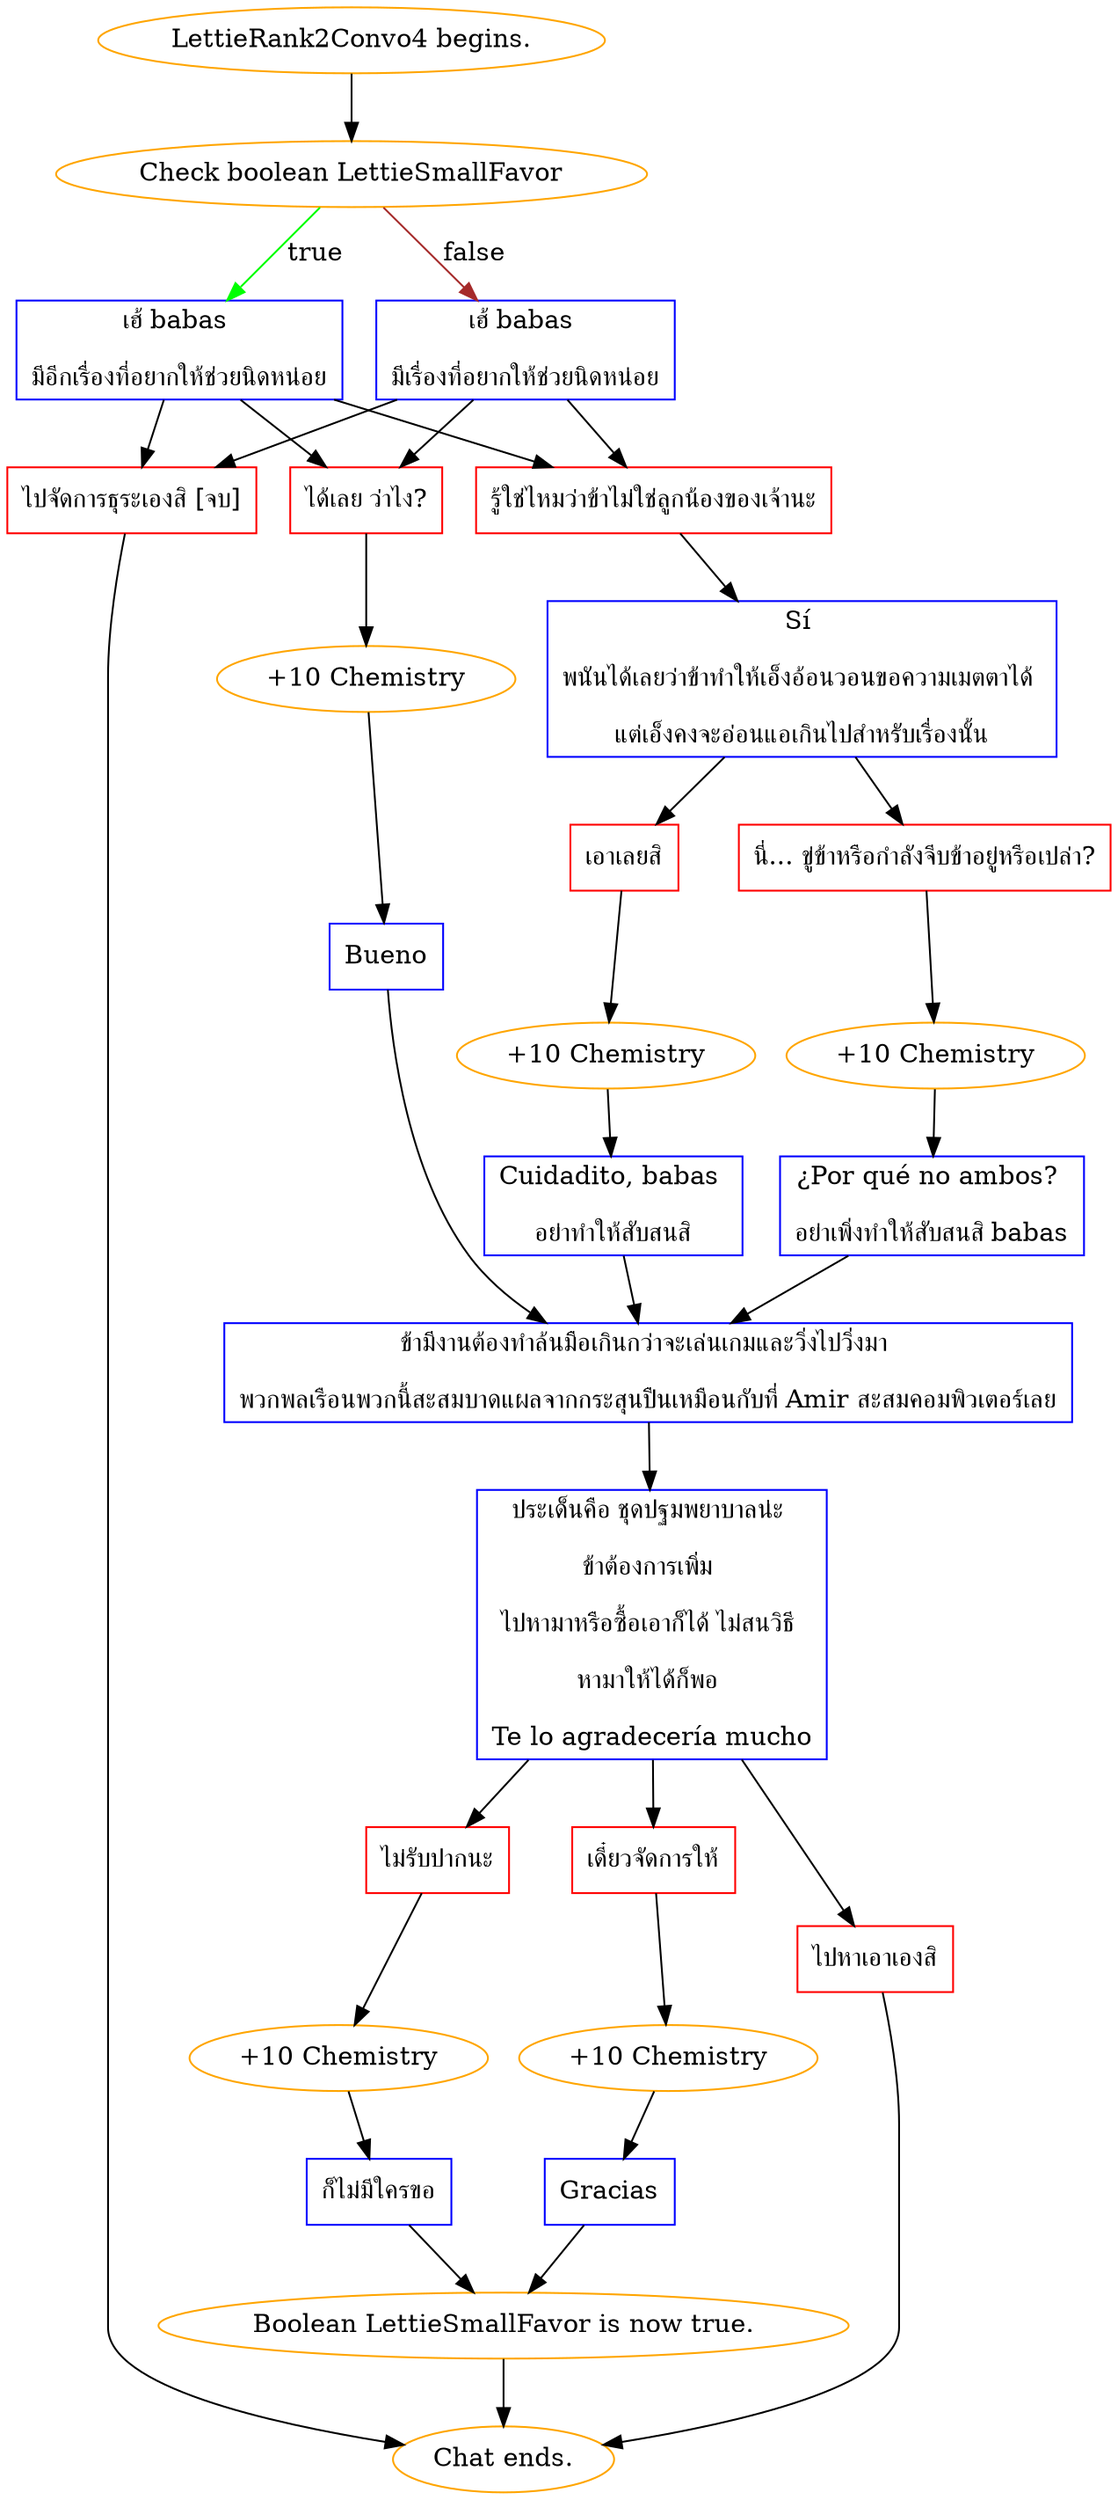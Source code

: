 digraph {
	"LettieRank2Convo4 begins." [color=orange];
		"LettieRank2Convo4 begins." -> j3863215240;
	j3863215240 [label="Check boolean LettieSmallFavor",color=orange];
		j3863215240 -> j1872196666 [label=true,color=green];
		j3863215240 -> j3297700542 [label=false,color=brown];
	j1872196666 [label="เฮ้ babas 
มีอีกเรื่องที่อยากให้ช่วยนิดหน่อย",shape=box,color=blue];
		j1872196666 -> j2428685337;
		j1872196666 -> j1568962046;
		j1872196666 -> j3932006659;
	j3297700542 [label="เฮ้ babas 
มีเรื่องที่อยากให้ช่วยนิดหน่อย",shape=box,color=blue];
		j3297700542 -> j3932006659;
		j3297700542 -> j1568962046;
		j3297700542 -> j2428685337;
	j2428685337 [label="ได้เลย ว่าไง?",shape=box,color=red];
		j2428685337 -> j3400964260;
	j1568962046 [label="รู้ใช่ไหมว่าข้าไม่ใช่ลูกน้องของเจ้านะ",shape=box,color=red];
		j1568962046 -> j3336197371;
	j3932006659 [label="ไปจัดการธุระเองสิ [จบ]",shape=box,color=red];
		j3932006659 -> "Chat ends.";
	j3400964260 [label="+10 Chemistry",color=orange];
		j3400964260 -> j3370011038;
	j3336197371 [label="Sí 
พนันได้เลยว่าข้าทำให้เอ็งอ้อนวอนขอความเมตตาได้ 
แต่เอ็งคงจะอ่อนแอเกินไปสำหรับเรื่องนั้น",shape=box,color=blue];
		j3336197371 -> j3426159986;
		j3336197371 -> j1471336639;
	"Chat ends." [color=orange];
	j3370011038 [label="Bueno",shape=box,color=blue];
		j3370011038 -> j3349116581;
	j3426159986 [label="นี่... ขู่ข้าหรือกำลังจีบข้าอยู่หรือเปล่า?",shape=box,color=red];
		j3426159986 -> j3705976774;
	j1471336639 [label="เอาเลยสิ",shape=box,color=red];
		j1471336639 -> j314560041;
	j3349116581 [label="ข้ามีงานต้องทำล้นมือเกินกว่าจะเล่นเกมและวิ่งไปวิ่งมา 
พวกพลเรือนพวกนี้สะสมบาดแผลจากกระสุนปืนเหมือนกับที่ Amir สะสมคอมพิวเตอร์เลย",shape=box,color=blue];
		j3349116581 -> j4121652351;
	j3705976774 [label="+10 Chemistry",color=orange];
		j3705976774 -> j300813765;
	j314560041 [label="+10 Chemistry",color=orange];
		j314560041 -> j3945329837;
	j4121652351 [label="ประเด็นคือ ชุดปฐมพยาบาลน่ะ 
ข้าต้องการเพิ่ม 
ไปหามาหรือซื้อเอาก็ได้ ไม่สนวิธี 
หามาให้ได้ก็พอ 
Te lo agradecería mucho",shape=box,color=blue];
		j4121652351 -> j3462966741;
		j4121652351 -> j2027266601;
		j4121652351 -> j2906267863;
	j300813765 [label="¿Por qué no ambos? 
อย่าเพิ่งทำให้สับสนสิ babas",shape=box,color=blue];
		j300813765 -> j3349116581;
	j3945329837 [label="Cuidadito, babas 
อย่าทำให้สับสนสิ",shape=box,color=blue];
		j3945329837 -> j3349116581;
	j3462966741 [label="เดี๋ยวจัดการให้",shape=box,color=red];
		j3462966741 -> j1781458524;
	j2027266601 [label="ไม่รับปากนะ",shape=box,color=red];
		j2027266601 -> j1073848519;
	j2906267863 [label="ไปหาเอาเองสิ",shape=box,color=red];
		j2906267863 -> "Chat ends.";
	j1781458524 [label="+10 Chemistry",color=orange];
		j1781458524 -> j1997227581;
	j1073848519 [label="+10 Chemistry",color=orange];
		j1073848519 -> j4271278349;
	j1997227581 [label="Gracias",shape=box,color=blue];
		j1997227581 -> j2570747018;
	j4271278349 [label="ก็ไม่มีใครขอ",shape=box,color=blue];
		j4271278349 -> j2570747018;
	j2570747018 [label="Boolean LettieSmallFavor is now true.",color=orange];
		j2570747018 -> "Chat ends.";
}